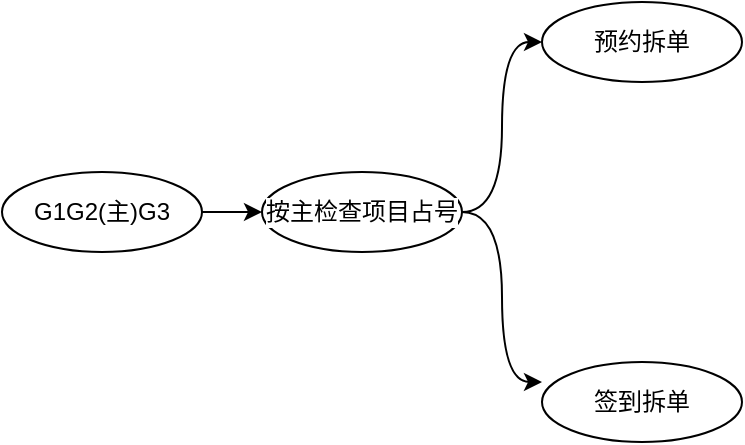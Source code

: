 <mxfile version="15.6.6" type="github">
  <diagram id="e7JrPpJpAzNLpzOOpsx1" name="Page-1">
    <mxGraphModel dx="2249" dy="762" grid="1" gridSize="10" guides="1" tooltips="1" connect="1" arrows="1" fold="1" page="1" pageScale="1" pageWidth="827" pageHeight="1169" math="0" shadow="0">
      <root>
        <mxCell id="0" />
        <mxCell id="1" parent="0" />
        <mxCell id="u6XhSIFs71T5cGnfTZ8o-29" value="" style="edgeStyle=orthogonalEdgeStyle;rounded=0;orthogonalLoop=1;jettySize=auto;html=1;labelBackgroundColor=default;fontColor=default;strokeColor=default;fillColor=default;curved=1;entryX=0;entryY=0.5;entryDx=0;entryDy=0;" edge="1" parent="1" source="u6XhSIFs71T5cGnfTZ8o-23" target="u6XhSIFs71T5cGnfTZ8o-28">
          <mxGeometry relative="1" as="geometry" />
        </mxCell>
        <mxCell id="u6XhSIFs71T5cGnfTZ8o-32" value="" style="edgeStyle=orthogonalEdgeStyle;curved=1;rounded=0;orthogonalLoop=1;jettySize=auto;html=1;labelBackgroundColor=default;fontColor=default;strokeColor=default;fillColor=default;entryX=0;entryY=0.25;entryDx=0;entryDy=0;entryPerimeter=0;" edge="1" parent="1" source="u6XhSIFs71T5cGnfTZ8o-23" target="u6XhSIFs71T5cGnfTZ8o-31">
          <mxGeometry relative="1" as="geometry" />
        </mxCell>
        <mxCell id="u6XhSIFs71T5cGnfTZ8o-23" value="按主检查项目占号" style="ellipse;whiteSpace=wrap;html=1;align=center;treeFolding=1;treeMoving=1;newEdgeStyle={&quot;edgeStyle&quot;:&quot;entityRelationEdgeStyle&quot;,&quot;startArrow&quot;:&quot;none&quot;,&quot;endArrow&quot;:&quot;none&quot;,&quot;segment&quot;:10,&quot;curved&quot;:1};fontColor=default;strokeColor=default;fillColor=default;labelBackgroundColor=default;" vertex="1" parent="1">
          <mxGeometry x="-40" y="255" width="100" height="40" as="geometry" />
        </mxCell>
        <mxCell id="u6XhSIFs71T5cGnfTZ8o-28" value="预约拆单" style="ellipse;whiteSpace=wrap;html=1;align=center;treeFolding=1;treeMoving=1;newEdgeStyle={&quot;edgeStyle&quot;:&quot;entityRelationEdgeStyle&quot;,&quot;startArrow&quot;:&quot;none&quot;,&quot;endArrow&quot;:&quot;none&quot;,&quot;segment&quot;:10,&quot;curved&quot;:1};fontColor=default;strokeColor=default;fillColor=default;labelBackgroundColor=default;" vertex="1" parent="1">
          <mxGeometry x="100" y="170" width="100" height="40" as="geometry" />
        </mxCell>
        <mxCell id="u6XhSIFs71T5cGnfTZ8o-31" value="签到拆单" style="ellipse;whiteSpace=wrap;html=1;align=center;treeFolding=1;treeMoving=1;newEdgeStyle={&quot;edgeStyle&quot;:&quot;entityRelationEdgeStyle&quot;,&quot;startArrow&quot;:&quot;none&quot;,&quot;endArrow&quot;:&quot;none&quot;,&quot;segment&quot;:10,&quot;curved&quot;:1};fontColor=default;strokeColor=default;fillColor=default;labelBackgroundColor=default;" vertex="1" parent="1">
          <mxGeometry x="100" y="350" width="100" height="40" as="geometry" />
        </mxCell>
        <mxCell id="u6XhSIFs71T5cGnfTZ8o-35" style="edgeStyle=orthogonalEdgeStyle;curved=1;rounded=0;orthogonalLoop=1;jettySize=auto;html=1;entryX=0;entryY=0.5;entryDx=0;entryDy=0;labelBackgroundColor=default;fontColor=default;strokeColor=default;fillColor=default;" edge="1" parent="1" source="u6XhSIFs71T5cGnfTZ8o-33" target="u6XhSIFs71T5cGnfTZ8o-23">
          <mxGeometry relative="1" as="geometry" />
        </mxCell>
        <mxCell id="u6XhSIFs71T5cGnfTZ8o-33" value="G1G2(主)G3" style="ellipse;whiteSpace=wrap;html=1;align=center;treeFolding=1;treeMoving=1;newEdgeStyle={&quot;edgeStyle&quot;:&quot;entityRelationEdgeStyle&quot;,&quot;startArrow&quot;:&quot;none&quot;,&quot;endArrow&quot;:&quot;none&quot;,&quot;segment&quot;:10,&quot;curved&quot;:1};fontColor=default;strokeColor=default;fillColor=default;labelBackgroundColor=default;" vertex="1" parent="1">
          <mxGeometry x="-170" y="255" width="100" height="40" as="geometry" />
        </mxCell>
      </root>
    </mxGraphModel>
  </diagram>
</mxfile>
